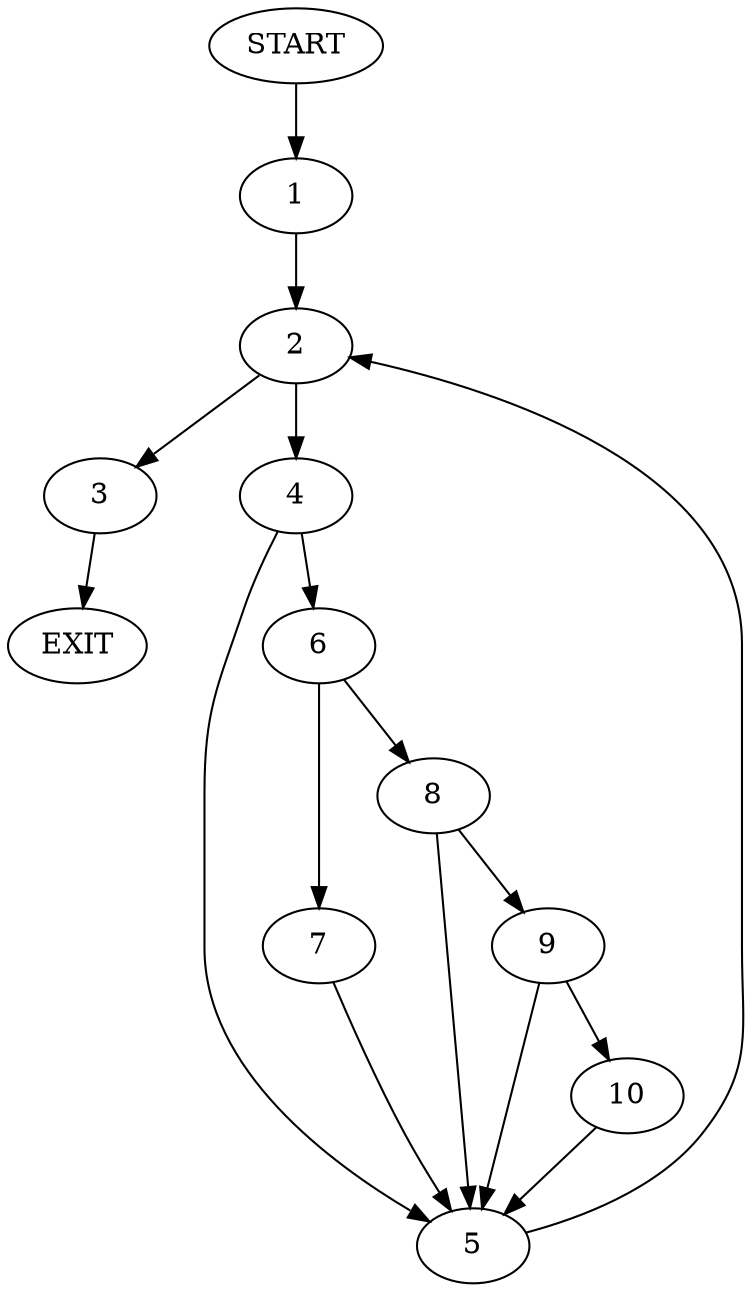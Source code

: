digraph {
0 [label="START"];
1;
2;
3;
4;
5;
6;
7;
8;
9;
10;
11 [label="EXIT"];
0 -> 1;
1 -> 2;
2 -> 3;
2 -> 4;
3 -> 11;
4 -> 5;
4 -> 6;
6 -> 7;
6 -> 8;
5 -> 2;
7 -> 5;
8 -> 9;
8 -> 5;
9 -> 10;
9 -> 5;
10 -> 5;
}